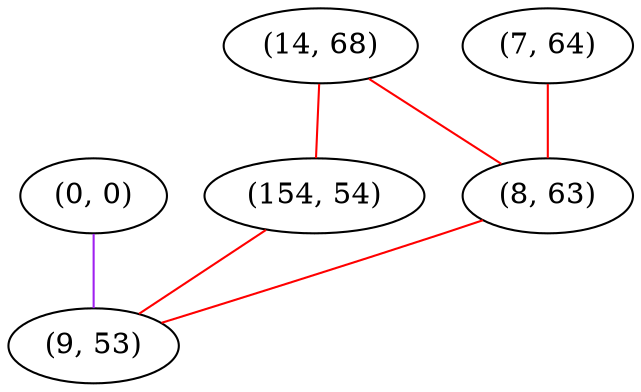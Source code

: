 graph "" {
"(0, 0)";
"(7, 64)";
"(14, 68)";
"(154, 54)";
"(8, 63)";
"(9, 53)";
"(0, 0)" -- "(9, 53)"  [color=purple, key=0, weight=4];
"(7, 64)" -- "(8, 63)"  [color=red, key=0, weight=1];
"(14, 68)" -- "(154, 54)"  [color=red, key=0, weight=1];
"(14, 68)" -- "(8, 63)"  [color=red, key=0, weight=1];
"(154, 54)" -- "(9, 53)"  [color=red, key=0, weight=1];
"(8, 63)" -- "(9, 53)"  [color=red, key=0, weight=1];
}
